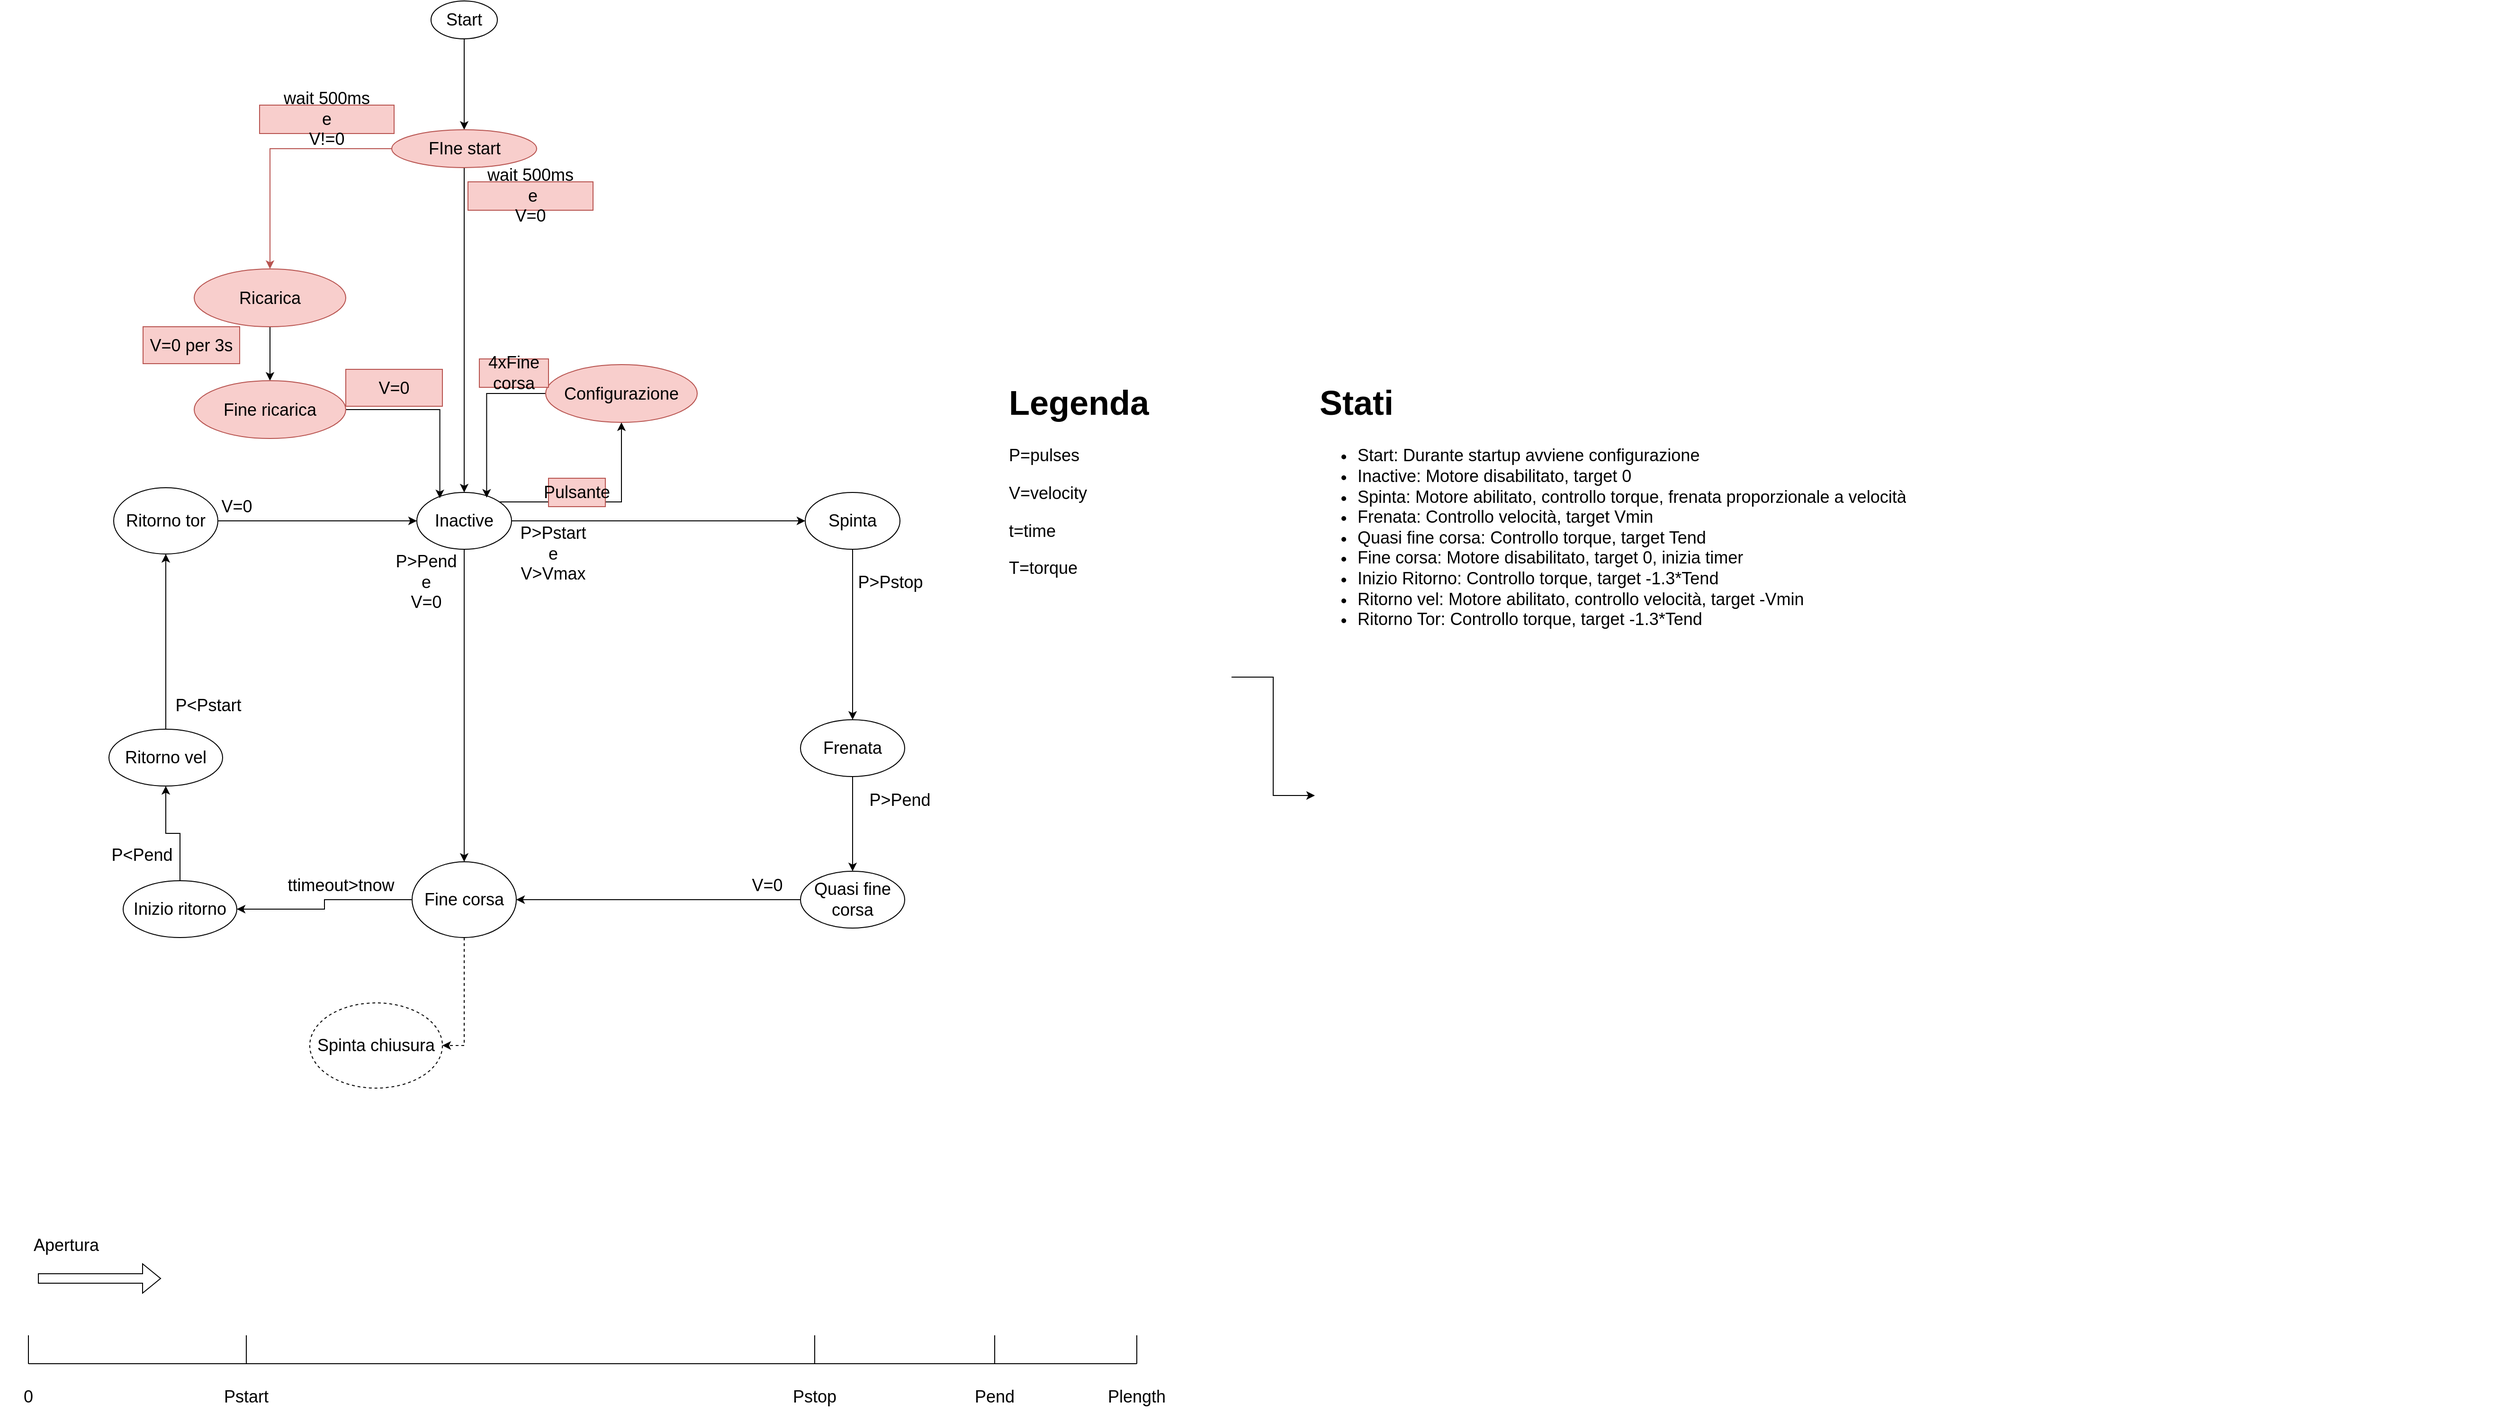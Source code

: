 <mxfile version="21.5.1" type="device">
  <diagram id="d7nroRAtxDbtay4YLN2V" name="Page-1">
    <mxGraphModel dx="1235" dy="740" grid="0" gridSize="10" guides="1" tooltips="1" connect="1" arrows="1" fold="1" page="1" pageScale="1" pageWidth="40000" pageHeight="20000" math="0" shadow="0">
      <root>
        <mxCell id="0" />
        <mxCell id="1" parent="0" />
        <mxCell id="zJO4zBRDwZIIRxrC0Oap-8" style="edgeStyle=orthogonalEdgeStyle;rounded=0;orthogonalLoop=1;jettySize=auto;html=1;entryX=0.5;entryY=0;entryDx=0;entryDy=0;fillColor=#f8cecc;strokeColor=#b85450;exitX=0;exitY=0.5;exitDx=0;exitDy=0;" edge="1" parent="1" source="zJO4zBRDwZIIRxrC0Oap-12" target="zJO4zBRDwZIIRxrC0Oap-7">
          <mxGeometry relative="1" as="geometry" />
        </mxCell>
        <mxCell id="zJO4zBRDwZIIRxrC0Oap-13" style="edgeStyle=orthogonalEdgeStyle;rounded=0;orthogonalLoop=1;jettySize=auto;html=1;entryX=0.5;entryY=0;entryDx=0;entryDy=0;" edge="1" parent="1" source="75UP8MYDFvQBhDGf_e9d-1" target="zJO4zBRDwZIIRxrC0Oap-12">
          <mxGeometry relative="1" as="geometry" />
        </mxCell>
        <mxCell id="75UP8MYDFvQBhDGf_e9d-1" value="Start" style="ellipse;whiteSpace=wrap;html=1;fontSize=18;" parent="1" vertex="1">
          <mxGeometry x="1407" y="401" width="70" height="40" as="geometry" />
        </mxCell>
        <mxCell id="75UP8MYDFvQBhDGf_e9d-11" style="edgeStyle=orthogonalEdgeStyle;rounded=0;orthogonalLoop=1;jettySize=auto;html=1;entryX=0;entryY=0.5;entryDx=0;entryDy=0;fontSize=18;" parent="1" source="75UP8MYDFvQBhDGf_e9d-2" target="75UP8MYDFvQBhDGf_e9d-3" edge="1">
          <mxGeometry relative="1" as="geometry" />
        </mxCell>
        <mxCell id="75UP8MYDFvQBhDGf_e9d-18" style="edgeStyle=orthogonalEdgeStyle;rounded=0;orthogonalLoop=1;jettySize=auto;html=1;entryX=0.5;entryY=0;entryDx=0;entryDy=0;fontSize=18;" parent="1" source="75UP8MYDFvQBhDGf_e9d-2" target="75UP8MYDFvQBhDGf_e9d-6" edge="1">
          <mxGeometry relative="1" as="geometry" />
        </mxCell>
        <mxCell id="zJO4zBRDwZIIRxrC0Oap-2" style="edgeStyle=orthogonalEdgeStyle;rounded=0;orthogonalLoop=1;jettySize=auto;html=1;entryX=0.5;entryY=1;entryDx=0;entryDy=0;" edge="1" parent="1" source="75UP8MYDFvQBhDGf_e9d-2" target="zJO4zBRDwZIIRxrC0Oap-1">
          <mxGeometry relative="1" as="geometry">
            <Array as="points">
              <mxPoint x="1608" y="930" />
            </Array>
          </mxGeometry>
        </mxCell>
        <mxCell id="75UP8MYDFvQBhDGf_e9d-2" value="Inactive" style="ellipse;whiteSpace=wrap;html=1;fontSize=18;" parent="1" vertex="1">
          <mxGeometry x="1392" y="920" width="100" height="60" as="geometry" />
        </mxCell>
        <mxCell id="75UP8MYDFvQBhDGf_e9d-12" style="edgeStyle=orthogonalEdgeStyle;rounded=0;orthogonalLoop=1;jettySize=auto;html=1;entryX=0.5;entryY=0;entryDx=0;entryDy=0;fontSize=18;" parent="1" source="75UP8MYDFvQBhDGf_e9d-3" target="75UP8MYDFvQBhDGf_e9d-4" edge="1">
          <mxGeometry relative="1" as="geometry" />
        </mxCell>
        <mxCell id="75UP8MYDFvQBhDGf_e9d-3" value="Spinta" style="ellipse;whiteSpace=wrap;html=1;fontSize=18;" parent="1" vertex="1">
          <mxGeometry x="1802" y="920" width="100" height="60" as="geometry" />
        </mxCell>
        <mxCell id="75UP8MYDFvQBhDGf_e9d-13" style="edgeStyle=orthogonalEdgeStyle;rounded=0;orthogonalLoop=1;jettySize=auto;html=1;entryX=0.5;entryY=0;entryDx=0;entryDy=0;fontSize=18;" parent="1" source="75UP8MYDFvQBhDGf_e9d-4" target="75UP8MYDFvQBhDGf_e9d-5" edge="1">
          <mxGeometry relative="1" as="geometry" />
        </mxCell>
        <mxCell id="75UP8MYDFvQBhDGf_e9d-4" value="Frenata&lt;br style=&quot;font-size: 18px;&quot;&gt;" style="ellipse;whiteSpace=wrap;html=1;fontSize=18;" parent="1" vertex="1">
          <mxGeometry x="1797" y="1160" width="110" height="60" as="geometry" />
        </mxCell>
        <mxCell id="75UP8MYDFvQBhDGf_e9d-14" style="edgeStyle=orthogonalEdgeStyle;rounded=0;orthogonalLoop=1;jettySize=auto;html=1;entryX=1;entryY=0.5;entryDx=0;entryDy=0;fontSize=18;" parent="1" source="75UP8MYDFvQBhDGf_e9d-5" target="75UP8MYDFvQBhDGf_e9d-6" edge="1">
          <mxGeometry relative="1" as="geometry" />
        </mxCell>
        <mxCell id="75UP8MYDFvQBhDGf_e9d-5" value="Quasi fine corsa" style="ellipse;whiteSpace=wrap;html=1;fontSize=18;" parent="1" vertex="1">
          <mxGeometry x="1797" y="1320" width="110" height="60" as="geometry" />
        </mxCell>
        <mxCell id="75UP8MYDFvQBhDGf_e9d-19" style="edgeStyle=orthogonalEdgeStyle;rounded=0;orthogonalLoop=1;jettySize=auto;html=1;entryX=1;entryY=0.5;entryDx=0;entryDy=0;exitX=0.5;exitY=1;exitDx=0;exitDy=0;fontSize=18;dashed=1;" parent="1" source="75UP8MYDFvQBhDGf_e9d-6" target="75UP8MYDFvQBhDGf_e9d-9" edge="1">
          <mxGeometry relative="1" as="geometry" />
        </mxCell>
        <mxCell id="75UP8MYDFvQBhDGf_e9d-47" style="edgeStyle=orthogonalEdgeStyle;rounded=0;orthogonalLoop=1;jettySize=auto;html=1;entryX=1;entryY=0.5;entryDx=0;entryDy=0;fontSize=18;" parent="1" source="75UP8MYDFvQBhDGf_e9d-6" target="75UP8MYDFvQBhDGf_e9d-46" edge="1">
          <mxGeometry relative="1" as="geometry" />
        </mxCell>
        <mxCell id="75UP8MYDFvQBhDGf_e9d-6" value="Fine corsa" style="ellipse;whiteSpace=wrap;html=1;fontSize=18;" parent="1" vertex="1">
          <mxGeometry x="1387" y="1310" width="110" height="80" as="geometry" />
        </mxCell>
        <mxCell id="75UP8MYDFvQBhDGf_e9d-16" style="edgeStyle=orthogonalEdgeStyle;rounded=0;orthogonalLoop=1;jettySize=auto;html=1;entryX=0.5;entryY=1;entryDx=0;entryDy=0;fontSize=18;" parent="1" source="75UP8MYDFvQBhDGf_e9d-7" target="75UP8MYDFvQBhDGf_e9d-8" edge="1">
          <mxGeometry relative="1" as="geometry" />
        </mxCell>
        <mxCell id="75UP8MYDFvQBhDGf_e9d-7" value="Ritorno vel&lt;br style=&quot;font-size: 18px;&quot;&gt;" style="ellipse;whiteSpace=wrap;html=1;fontSize=18;" parent="1" vertex="1">
          <mxGeometry x="1067" y="1170" width="120" height="60" as="geometry" />
        </mxCell>
        <mxCell id="75UP8MYDFvQBhDGf_e9d-17" style="edgeStyle=orthogonalEdgeStyle;rounded=0;orthogonalLoop=1;jettySize=auto;html=1;entryX=0;entryY=0.5;entryDx=0;entryDy=0;fontSize=18;" parent="1" source="75UP8MYDFvQBhDGf_e9d-8" target="75UP8MYDFvQBhDGf_e9d-2" edge="1">
          <mxGeometry relative="1" as="geometry" />
        </mxCell>
        <mxCell id="75UP8MYDFvQBhDGf_e9d-8" value="Ritorno tor" style="ellipse;whiteSpace=wrap;html=1;fontSize=18;" parent="1" vertex="1">
          <mxGeometry x="1072" y="915" width="110" height="70" as="geometry" />
        </mxCell>
        <mxCell id="75UP8MYDFvQBhDGf_e9d-9" value="Spinta chiusura" style="ellipse;whiteSpace=wrap;html=1;fontSize=18;dashed=1;" parent="1" vertex="1">
          <mxGeometry x="1279" y="1459" width="140" height="90" as="geometry" />
        </mxCell>
        <mxCell id="75UP8MYDFvQBhDGf_e9d-51" style="edgeStyle=orthogonalEdgeStyle;rounded=0;orthogonalLoop=1;jettySize=auto;html=1;fontSize=18;" parent="1" source="75UP8MYDFvQBhDGf_e9d-20" target="75UP8MYDFvQBhDGf_e9d-45" edge="1">
          <mxGeometry relative="1" as="geometry" />
        </mxCell>
        <mxCell id="75UP8MYDFvQBhDGf_e9d-20" value="&lt;h1&gt;Legenda&lt;/h1&gt;&lt;p&gt;P=pulses&lt;/p&gt;&lt;p&gt;V=velocity&lt;/p&gt;&lt;p&gt;t=time&lt;/p&gt;&lt;p&gt;T=torque&lt;/p&gt;" style="text;html=1;strokeColor=none;fillColor=none;spacing=5;spacingTop=-20;whiteSpace=wrap;overflow=hidden;rounded=0;fontSize=18;" parent="1" vertex="1">
          <mxGeometry x="2012" y="790" width="240" height="650" as="geometry" />
        </mxCell>
        <mxCell id="75UP8MYDFvQBhDGf_e9d-21" value="" style="endArrow=none;html=1;rounded=0;fontSize=18;" parent="1" edge="1">
          <mxGeometry width="50" height="50" relative="1" as="geometry">
            <mxPoint x="982" y="1840" as="sourcePoint" />
            <mxPoint x="2152" y="1840" as="targetPoint" />
          </mxGeometry>
        </mxCell>
        <mxCell id="75UP8MYDFvQBhDGf_e9d-22" value="" style="endArrow=none;html=1;rounded=0;fontSize=18;" parent="1" edge="1">
          <mxGeometry width="50" height="50" relative="1" as="geometry">
            <mxPoint x="982" y="1840" as="sourcePoint" />
            <mxPoint x="982" y="1810" as="targetPoint" />
          </mxGeometry>
        </mxCell>
        <mxCell id="75UP8MYDFvQBhDGf_e9d-23" value="0" style="text;html=1;strokeColor=none;fillColor=none;align=center;verticalAlign=middle;whiteSpace=wrap;rounded=0;fontSize=18;" parent="1" vertex="1">
          <mxGeometry x="952" y="1860" width="60" height="30" as="geometry" />
        </mxCell>
        <mxCell id="75UP8MYDFvQBhDGf_e9d-24" value="" style="endArrow=none;html=1;rounded=0;fontSize=18;" parent="1" edge="1">
          <mxGeometry width="50" height="50" relative="1" as="geometry">
            <mxPoint x="1212" y="1840" as="sourcePoint" />
            <mxPoint x="1212" y="1810" as="targetPoint" />
          </mxGeometry>
        </mxCell>
        <mxCell id="75UP8MYDFvQBhDGf_e9d-25" value="Pstart" style="text;html=1;strokeColor=none;fillColor=none;align=center;verticalAlign=middle;whiteSpace=wrap;rounded=0;fontSize=18;" parent="1" vertex="1">
          <mxGeometry x="1182" y="1860" width="60" height="30" as="geometry" />
        </mxCell>
        <mxCell id="75UP8MYDFvQBhDGf_e9d-26" value="" style="endArrow=none;html=1;rounded=0;fontSize=18;" parent="1" edge="1">
          <mxGeometry width="50" height="50" relative="1" as="geometry">
            <mxPoint x="1812" y="1840.0" as="sourcePoint" />
            <mxPoint x="1812" y="1810.0" as="targetPoint" />
          </mxGeometry>
        </mxCell>
        <mxCell id="75UP8MYDFvQBhDGf_e9d-27" value="Pstop" style="text;html=1;strokeColor=none;fillColor=none;align=center;verticalAlign=middle;whiteSpace=wrap;rounded=0;fontSize=18;" parent="1" vertex="1">
          <mxGeometry x="1782" y="1860" width="60" height="30" as="geometry" />
        </mxCell>
        <mxCell id="75UP8MYDFvQBhDGf_e9d-28" value="" style="endArrow=none;html=1;rounded=0;fontSize=18;" parent="1" edge="1">
          <mxGeometry width="50" height="50" relative="1" as="geometry">
            <mxPoint x="2002" y="1840.0" as="sourcePoint" />
            <mxPoint x="2002" y="1810.0" as="targetPoint" />
          </mxGeometry>
        </mxCell>
        <mxCell id="75UP8MYDFvQBhDGf_e9d-29" value="Pend" style="text;html=1;strokeColor=none;fillColor=none;align=center;verticalAlign=middle;whiteSpace=wrap;rounded=0;fontSize=18;" parent="1" vertex="1">
          <mxGeometry x="1972" y="1860" width="60" height="30" as="geometry" />
        </mxCell>
        <mxCell id="75UP8MYDFvQBhDGf_e9d-30" value="" style="endArrow=none;html=1;rounded=0;fontSize=18;" parent="1" edge="1">
          <mxGeometry width="50" height="50" relative="1" as="geometry">
            <mxPoint x="2152" y="1840.0" as="sourcePoint" />
            <mxPoint x="2152" y="1810.0" as="targetPoint" />
          </mxGeometry>
        </mxCell>
        <mxCell id="75UP8MYDFvQBhDGf_e9d-31" value="Plength" style="text;html=1;strokeColor=none;fillColor=none;align=center;verticalAlign=middle;whiteSpace=wrap;rounded=0;fontSize=18;" parent="1" vertex="1">
          <mxGeometry x="2122" y="1860" width="60" height="30" as="geometry" />
        </mxCell>
        <mxCell id="75UP8MYDFvQBhDGf_e9d-32" value="" style="shape=flexArrow;endArrow=classic;html=1;rounded=0;fontSize=18;" parent="1" edge="1">
          <mxGeometry width="50" height="50" relative="1" as="geometry">
            <mxPoint x="992" y="1750" as="sourcePoint" />
            <mxPoint x="1122" y="1750" as="targetPoint" />
          </mxGeometry>
        </mxCell>
        <mxCell id="75UP8MYDFvQBhDGf_e9d-33" value="Apertura" style="text;html=1;strokeColor=none;fillColor=none;align=center;verticalAlign=middle;whiteSpace=wrap;rounded=0;fontSize=18;" parent="1" vertex="1">
          <mxGeometry x="992" y="1700" width="60" height="30" as="geometry" />
        </mxCell>
        <mxCell id="75UP8MYDFvQBhDGf_e9d-35" value="P&amp;gt;Pstart&lt;br&gt;e&lt;br&gt;V&amp;gt;Vmax" style="text;html=1;strokeColor=none;fillColor=none;align=center;verticalAlign=middle;whiteSpace=wrap;rounded=0;fontSize=18;" parent="1" vertex="1">
          <mxGeometry x="1506" y="970" width="60" height="30" as="geometry" />
        </mxCell>
        <mxCell id="75UP8MYDFvQBhDGf_e9d-38" value="P&amp;gt;Pstop" style="text;html=1;strokeColor=none;fillColor=none;align=center;verticalAlign=middle;whiteSpace=wrap;rounded=0;fontSize=18;" parent="1" vertex="1">
          <mxGeometry x="1862" y="1000" width="60" height="30" as="geometry" />
        </mxCell>
        <mxCell id="75UP8MYDFvQBhDGf_e9d-39" value="P&amp;gt;Pend" style="text;html=1;strokeColor=none;fillColor=none;align=center;verticalAlign=middle;whiteSpace=wrap;rounded=0;fontSize=18;" parent="1" vertex="1">
          <mxGeometry x="1872" y="1230" width="60" height="30" as="geometry" />
        </mxCell>
        <mxCell id="75UP8MYDFvQBhDGf_e9d-40" value="V=0" style="text;html=1;strokeColor=none;fillColor=none;align=center;verticalAlign=middle;whiteSpace=wrap;rounded=0;fontSize=18;" parent="1" vertex="1">
          <mxGeometry x="1732" y="1320" width="60" height="30" as="geometry" />
        </mxCell>
        <mxCell id="75UP8MYDFvQBhDGf_e9d-41" value="P&amp;gt;Pend&lt;br&gt;e&lt;br&gt;V=0" style="text;html=1;strokeColor=none;fillColor=none;align=center;verticalAlign=middle;whiteSpace=wrap;rounded=0;fontSize=18;" parent="1" vertex="1">
          <mxGeometry x="1372" y="1000" width="60" height="30" as="geometry" />
        </mxCell>
        <mxCell id="75UP8MYDFvQBhDGf_e9d-42" value="ttimeout&amp;gt;tnow" style="text;html=1;strokeColor=none;fillColor=none;align=center;verticalAlign=middle;whiteSpace=wrap;rounded=0;fontSize=18;" parent="1" vertex="1">
          <mxGeometry x="1282" y="1320" width="60" height="30" as="geometry" />
        </mxCell>
        <mxCell id="75UP8MYDFvQBhDGf_e9d-43" value="P&amp;lt;Pstart" style="text;html=1;strokeColor=none;fillColor=none;align=center;verticalAlign=middle;whiteSpace=wrap;rounded=0;fontSize=18;" parent="1" vertex="1">
          <mxGeometry x="1142" y="1130" width="60" height="30" as="geometry" />
        </mxCell>
        <mxCell id="75UP8MYDFvQBhDGf_e9d-44" value="V=0" style="text;html=1;strokeColor=none;fillColor=none;align=center;verticalAlign=middle;whiteSpace=wrap;rounded=0;fontSize=18;" parent="1" vertex="1">
          <mxGeometry x="1172" y="920" width="60" height="30" as="geometry" />
        </mxCell>
        <mxCell id="75UP8MYDFvQBhDGf_e9d-45" value="&lt;h1&gt;Stati&lt;/h1&gt;&lt;div&gt;&lt;ul&gt;&lt;li&gt;Start: Durante startup avviene configurazione&lt;/li&gt;&lt;li&gt;Inactive: Motore disabilitato, target 0&lt;/li&gt;&lt;li&gt;Spinta: Motore abilitato, controllo torque, frenata proporzionale a velocità&lt;/li&gt;&lt;li&gt;Frenata: Controllo velocità, target Vmin&lt;/li&gt;&lt;li&gt;Quasi fine corsa: Controllo torque, target Tend&lt;/li&gt;&lt;li&gt;Fine corsa: Motore disabilitato, target 0, inizia timer&lt;/li&gt;&lt;li&gt;Inizio Ritorno: Controllo torque, target -1.3*Tend&lt;/li&gt;&lt;li&gt;Ritorno vel: Motore abilitato, controllo velocità, target -Vmin&lt;/li&gt;&lt;li&gt;Ritorno Tor: Controllo torque, target -1.3*Tend&lt;/li&gt;&lt;/ul&gt;&lt;/div&gt;" style="text;html=1;strokeColor=none;fillColor=none;spacing=5;spacingTop=-20;whiteSpace=wrap;overflow=hidden;rounded=0;dashed=1;fontSize=18;" parent="1" vertex="1">
          <mxGeometry x="2340" y="790" width="1250" height="900" as="geometry" />
        </mxCell>
        <mxCell id="75UP8MYDFvQBhDGf_e9d-48" style="edgeStyle=orthogonalEdgeStyle;rounded=0;orthogonalLoop=1;jettySize=auto;html=1;entryX=0.5;entryY=1;entryDx=0;entryDy=0;fontSize=18;" parent="1" source="75UP8MYDFvQBhDGf_e9d-46" target="75UP8MYDFvQBhDGf_e9d-7" edge="1">
          <mxGeometry relative="1" as="geometry" />
        </mxCell>
        <mxCell id="75UP8MYDFvQBhDGf_e9d-46" value="Inizio ritorno" style="ellipse;whiteSpace=wrap;html=1;fontSize=18;" parent="1" vertex="1">
          <mxGeometry x="1082" y="1330" width="120" height="60" as="geometry" />
        </mxCell>
        <mxCell id="75UP8MYDFvQBhDGf_e9d-50" value="P&amp;lt;Pend" style="text;html=1;strokeColor=none;fillColor=none;align=center;verticalAlign=middle;whiteSpace=wrap;rounded=0;fontSize=18;" parent="1" vertex="1">
          <mxGeometry x="1072" y="1288" width="60" height="30" as="geometry" />
        </mxCell>
        <mxCell id="zJO4zBRDwZIIRxrC0Oap-4" style="edgeStyle=orthogonalEdgeStyle;rounded=0;orthogonalLoop=1;jettySize=auto;html=1;entryX=0.737;entryY=0.092;entryDx=0;entryDy=0;entryPerimeter=0;" edge="1" parent="1" source="zJO4zBRDwZIIRxrC0Oap-1" target="75UP8MYDFvQBhDGf_e9d-2">
          <mxGeometry relative="1" as="geometry" />
        </mxCell>
        <mxCell id="zJO4zBRDwZIIRxrC0Oap-1" value="Configurazione" style="ellipse;whiteSpace=wrap;html=1;fontSize=18;fillColor=#f8cecc;strokeColor=#b85450;" vertex="1" parent="1">
          <mxGeometry x="1528" y="785" width="160" height="61" as="geometry" />
        </mxCell>
        <mxCell id="zJO4zBRDwZIIRxrC0Oap-3" value="Pulsante" style="text;html=1;strokeColor=#b85450;fillColor=#f8cecc;align=center;verticalAlign=middle;whiteSpace=wrap;rounded=0;fontSize=18;" vertex="1" parent="1">
          <mxGeometry x="1531" y="905" width="60" height="30" as="geometry" />
        </mxCell>
        <mxCell id="zJO4zBRDwZIIRxrC0Oap-5" value="4xFine corsa" style="text;html=1;strokeColor=#b85450;fillColor=#f8cecc;align=center;verticalAlign=middle;whiteSpace=wrap;rounded=0;fontSize=18;" vertex="1" parent="1">
          <mxGeometry x="1458" y="779" width="73" height="30" as="geometry" />
        </mxCell>
        <mxCell id="zJO4zBRDwZIIRxrC0Oap-6" value="wait 500ms&lt;br&gt;&amp;nbsp;e&lt;br&gt;V=0" style="text;html=1;strokeColor=#b85450;fillColor=#f8cecc;align=center;verticalAlign=middle;whiteSpace=wrap;rounded=0;fontSize=18;" vertex="1" parent="1">
          <mxGeometry x="1446" y="592" width="132" height="30" as="geometry" />
        </mxCell>
        <mxCell id="zJO4zBRDwZIIRxrC0Oap-16" style="edgeStyle=orthogonalEdgeStyle;rounded=0;orthogonalLoop=1;jettySize=auto;html=1;entryX=0.5;entryY=0;entryDx=0;entryDy=0;" edge="1" parent="1" source="zJO4zBRDwZIIRxrC0Oap-7" target="zJO4zBRDwZIIRxrC0Oap-15">
          <mxGeometry relative="1" as="geometry" />
        </mxCell>
        <mxCell id="zJO4zBRDwZIIRxrC0Oap-7" value="Ricarica" style="ellipse;whiteSpace=wrap;html=1;fontSize=18;fillColor=#f8cecc;strokeColor=#b85450;" vertex="1" parent="1">
          <mxGeometry x="1157" y="684" width="160" height="61" as="geometry" />
        </mxCell>
        <mxCell id="zJO4zBRDwZIIRxrC0Oap-10" value="V=0 per 3s" style="text;html=1;strokeColor=#b85450;fillColor=#f8cecc;align=center;verticalAlign=middle;whiteSpace=wrap;rounded=0;fontSize=18;" vertex="1" parent="1">
          <mxGeometry x="1103" y="745" width="102" height="39" as="geometry" />
        </mxCell>
        <mxCell id="zJO4zBRDwZIIRxrC0Oap-11" value="wait 500ms&lt;br&gt;e&lt;br&gt;V!=0" style="text;html=1;strokeColor=#b85450;fillColor=#f8cecc;align=center;verticalAlign=middle;whiteSpace=wrap;rounded=0;fontSize=18;" vertex="1" parent="1">
          <mxGeometry x="1226" y="511" width="142" height="30" as="geometry" />
        </mxCell>
        <mxCell id="zJO4zBRDwZIIRxrC0Oap-14" style="edgeStyle=orthogonalEdgeStyle;rounded=0;orthogonalLoop=1;jettySize=auto;html=1;entryX=0.5;entryY=0;entryDx=0;entryDy=0;" edge="1" parent="1" source="zJO4zBRDwZIIRxrC0Oap-12" target="75UP8MYDFvQBhDGf_e9d-2">
          <mxGeometry relative="1" as="geometry" />
        </mxCell>
        <mxCell id="zJO4zBRDwZIIRxrC0Oap-12" value="FIne start" style="ellipse;whiteSpace=wrap;html=1;fontSize=18;fillColor=#f8cecc;strokeColor=#b85450;" vertex="1" parent="1">
          <mxGeometry x="1365.5" y="537" width="153" height="40" as="geometry" />
        </mxCell>
        <mxCell id="zJO4zBRDwZIIRxrC0Oap-17" style="edgeStyle=orthogonalEdgeStyle;rounded=0;orthogonalLoop=1;jettySize=auto;html=1;entryX=0.243;entryY=0.102;entryDx=0;entryDy=0;entryPerimeter=0;" edge="1" parent="1" source="zJO4zBRDwZIIRxrC0Oap-15" target="75UP8MYDFvQBhDGf_e9d-2">
          <mxGeometry relative="1" as="geometry" />
        </mxCell>
        <mxCell id="zJO4zBRDwZIIRxrC0Oap-15" value="Fine ricarica" style="ellipse;whiteSpace=wrap;html=1;fontSize=18;fillColor=#f8cecc;strokeColor=#b85450;" vertex="1" parent="1">
          <mxGeometry x="1157" y="802" width="160" height="61" as="geometry" />
        </mxCell>
        <mxCell id="zJO4zBRDwZIIRxrC0Oap-18" value="V=0" style="text;html=1;strokeColor=#b85450;fillColor=#f8cecc;align=center;verticalAlign=middle;whiteSpace=wrap;rounded=0;fontSize=18;" vertex="1" parent="1">
          <mxGeometry x="1317" y="790" width="102" height="39" as="geometry" />
        </mxCell>
      </root>
    </mxGraphModel>
  </diagram>
</mxfile>
